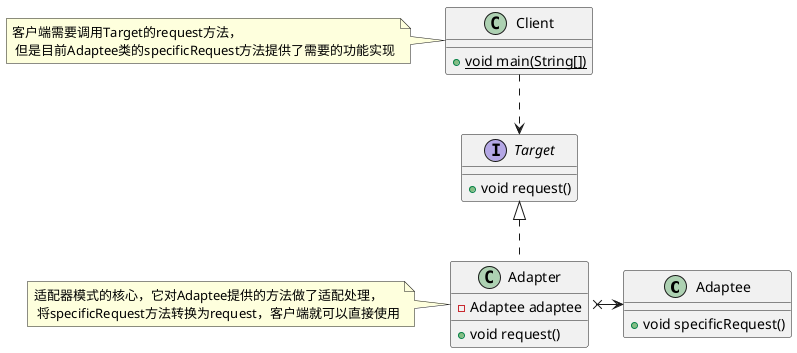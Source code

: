 @startuml
class Adaptee {
+ void specificRequest()
}
interface Target {
+ void request()
}
class Adapter {
- Adaptee adaptee
+ void request()
}
class Client {
+ {static} void main(String[])
}
Client -[dashed]-> Target
Target <|.. Adapter
Adapter x-> Adaptee
note left of Adapter : 适配器模式的核心，它对Adaptee提供的方法做了适配处理，\n \
将specificRequest方法转换为request，客户端就可以直接使用
note left of Client : 客户端需要调用Target的request方法，\n \
但是目前Adaptee类的specificRequest方法提供了需要的功能实现
@enduml